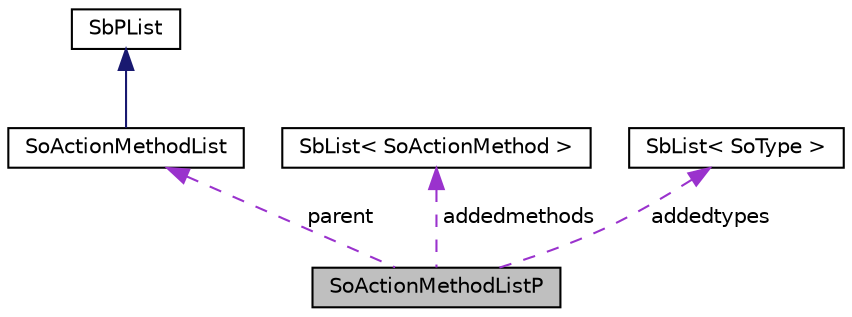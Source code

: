 digraph "SoActionMethodListP"
{
 // LATEX_PDF_SIZE
  edge [fontname="Helvetica",fontsize="10",labelfontname="Helvetica",labelfontsize="10"];
  node [fontname="Helvetica",fontsize="10",shape=record];
  Node1 [label="SoActionMethodListP",height=0.2,width=0.4,color="black", fillcolor="grey75", style="filled", fontcolor="black",tooltip=" "];
  Node2 -> Node1 [dir="back",color="darkorchid3",fontsize="10",style="dashed",label=" parent" ,fontname="Helvetica"];
  Node2 [label="SoActionMethodList",height=0.2,width=0.4,color="black", fillcolor="white", style="filled",URL="$classSoActionMethodList.html",tooltip="The SoActionMethodList class contains function pointers for action methods."];
  Node3 -> Node2 [dir="back",color="midnightblue",fontsize="10",style="solid",fontname="Helvetica"];
  Node3 [label="SbPList",height=0.2,width=0.4,color="black", fillcolor="white", style="filled",URL="$classSbPList.html",tooltip="The SbPList class is a container class for void pointers."];
  Node4 -> Node1 [dir="back",color="darkorchid3",fontsize="10",style="dashed",label=" addedmethods" ,fontname="Helvetica"];
  Node4 [label="SbList\< SoActionMethod \>",height=0.2,width=0.4,color="black", fillcolor="white", style="filled",URL="$classSbList.html",tooltip=" "];
  Node5 -> Node1 [dir="back",color="darkorchid3",fontsize="10",style="dashed",label=" addedtypes" ,fontname="Helvetica"];
  Node5 [label="SbList\< SoType \>",height=0.2,width=0.4,color="black", fillcolor="white", style="filled",URL="$classSbList.html",tooltip=" "];
}
